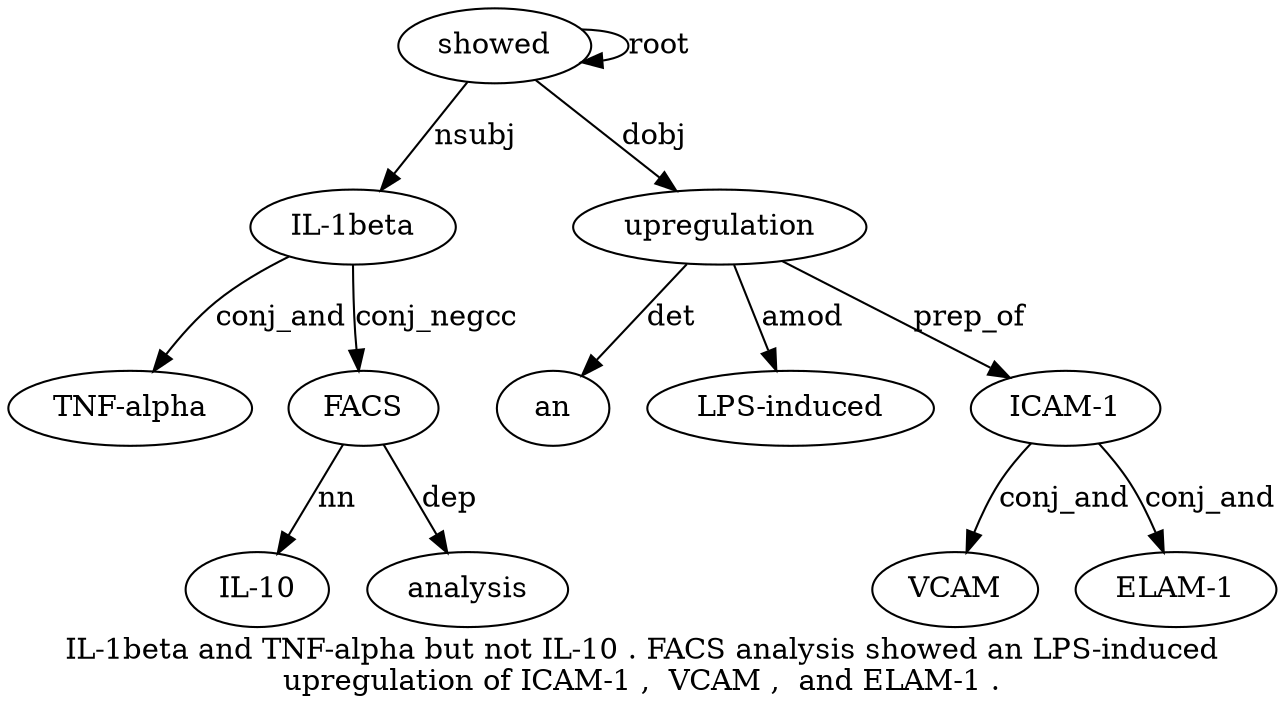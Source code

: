 digraph "IL-1beta and TNF-alpha but not IL-10 . FACS analysis showed an LPS-induced upregulation of ICAM-1 ,  VCAM ,  and ELAM-1 ." {
label="IL-1beta and TNF-alpha but not IL-10 . FACS analysis showed an LPS-induced
upregulation of ICAM-1 ,  VCAM ,  and ELAM-1 .";
showed10 [style=filled, fillcolor=white, label=showed];
"IL-1beta" [style=filled, fillcolor=white, label="IL-1beta"];
showed10 -> "IL-1beta"  [label=nsubj];
"TNF-alpha3" [style=filled, fillcolor=white, label="TNF-alpha"];
"IL-1beta" -> "TNF-alpha3"  [label=conj_and];
FACS8 [style=filled, fillcolor=white, label=FACS];
"IL-106" [style=filled, fillcolor=white, label="IL-10"];
FACS8 -> "IL-106"  [label=nn];
"IL-1beta" -> FACS8  [label=conj_negcc];
analysis9 [style=filled, fillcolor=white, label=analysis];
FACS8 -> analysis9  [label=dep];
showed10 -> showed10  [label=root];
upregulation13 [style=filled, fillcolor=white, label=upregulation];
an11 [style=filled, fillcolor=white, label=an];
upregulation13 -> an11  [label=det];
"LPS-induced12" [style=filled, fillcolor=white, label="LPS-induced"];
upregulation13 -> "LPS-induced12"  [label=amod];
showed10 -> upregulation13  [label=dobj];
"ICAM-15" [style=filled, fillcolor=white, label="ICAM-1"];
upregulation13 -> "ICAM-15"  [label=prep_of];
VCAM17 [style=filled, fillcolor=white, label=VCAM];
"ICAM-15" -> VCAM17  [label=conj_and];
"ELAM-120" [style=filled, fillcolor=white, label="ELAM-1"];
"ICAM-15" -> "ELAM-120"  [label=conj_and];
}
